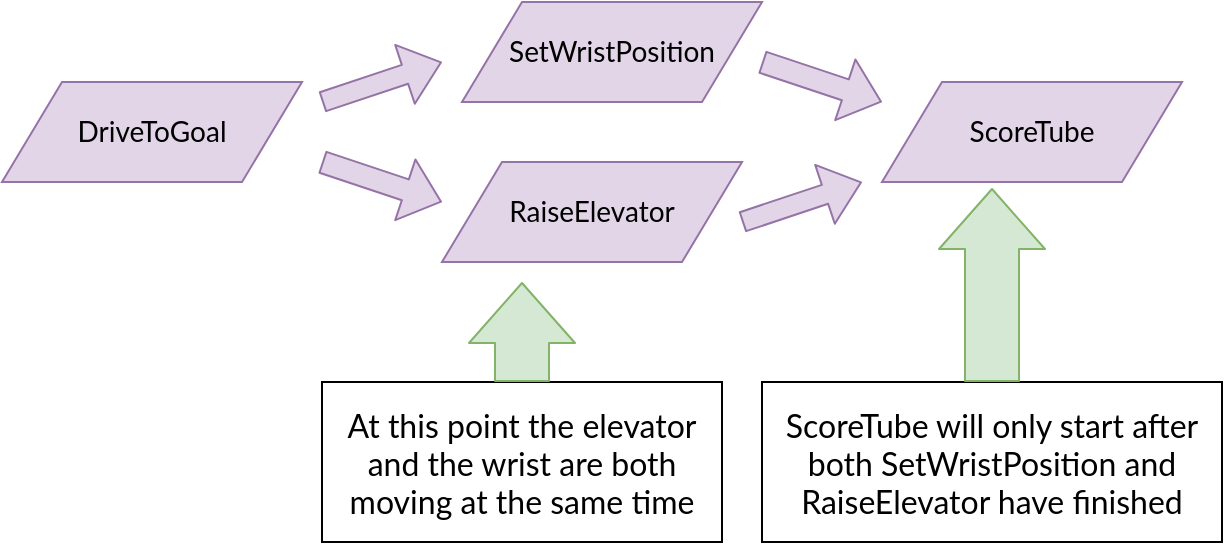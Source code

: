 <mxfile version="12.9.13" type="device"><diagram id="C5RBs43oDa-KdzZeNtuy" name="Page-1"><mxGraphModel dx="905" dy="680" grid="1" gridSize="10" guides="1" tooltips="1" connect="1" arrows="1" fold="1" page="1" pageScale="1" pageWidth="827" pageHeight="1169" math="0" shadow="0" extFonts="Lato^https://fonts.googleapis.com/css?family=Lato"><root><mxCell id="WIyWlLk6GJQsqaUBKTNV-0"/><mxCell id="WIyWlLk6GJQsqaUBKTNV-1" parent="WIyWlLk6GJQsqaUBKTNV-0"/><mxCell id="_TY6fTNdU7JHXenxAF3W-2" value="DriveToGoal" style="shape=parallelogram;perimeter=parallelogramPerimeter;whiteSpace=wrap;html=1;fillColor=#e1d5e7;strokeColor=#9673a6;fontFamily=Lato;fontSize=14;" parent="WIyWlLk6GJQsqaUBKTNV-1" vertex="1"><mxGeometry x="80" y="310" width="150" height="50" as="geometry"/></mxCell><mxCell id="_TY6fTNdU7JHXenxAF3W-5" value="RaiseElevator" style="shape=parallelogram;perimeter=parallelogramPerimeter;whiteSpace=wrap;html=1;fillColor=#e1d5e7;strokeColor=#9673a6;fontFamily=Lato;fontSize=14;" parent="WIyWlLk6GJQsqaUBKTNV-1" vertex="1"><mxGeometry x="300" y="350" width="150" height="50" as="geometry"/></mxCell><mxCell id="_TY6fTNdU7JHXenxAF3W-7" value="ScoreTube" style="shape=parallelogram;perimeter=parallelogramPerimeter;whiteSpace=wrap;html=1;fillColor=#e1d5e7;strokeColor=#9673a6;fontFamily=Lato;fontSize=14;" parent="WIyWlLk6GJQsqaUBKTNV-1" vertex="1"><mxGeometry x="520" y="310" width="150" height="50" as="geometry"/></mxCell><mxCell id="_TY6fTNdU7JHXenxAF3W-10" value="SetWristPosition" style="shape=parallelogram;perimeter=parallelogramPerimeter;whiteSpace=wrap;html=1;fillColor=#e1d5e7;strokeColor=#9673a6;fontFamily=Lato;fontSize=14;" parent="WIyWlLk6GJQsqaUBKTNV-1" vertex="1"><mxGeometry x="310" y="270" width="150" height="50" as="geometry"/></mxCell><mxCell id="_TY6fTNdU7JHXenxAF3W-16" value="" style="shape=flexArrow;endArrow=classic;html=1;width=11;endSize=5.94;fillColor=#e1d5e7;strokeColor=#9673a6;" parent="WIyWlLk6GJQsqaUBKTNV-1" edge="1"><mxGeometry width="50" height="50" relative="1" as="geometry"><mxPoint x="240" y="350" as="sourcePoint"/><mxPoint x="300" y="370" as="targetPoint"/><Array as="points"/></mxGeometry></mxCell><mxCell id="_TY6fTNdU7JHXenxAF3W-17" value="" style="shape=flexArrow;endArrow=classic;html=1;fillColor=#e1d5e7;strokeColor=#9673a6;" parent="WIyWlLk6GJQsqaUBKTNV-1" edge="1"><mxGeometry width="50" height="50" relative="1" as="geometry"><mxPoint x="240" y="320" as="sourcePoint"/><mxPoint x="300" y="300" as="targetPoint"/></mxGeometry></mxCell><mxCell id="_TY6fTNdU7JHXenxAF3W-19" value="" style="shape=flexArrow;endArrow=classic;html=1;fillColor=#e1d5e7;strokeColor=#9673a6;" parent="WIyWlLk6GJQsqaUBKTNV-1" edge="1"><mxGeometry width="50" height="50" relative="1" as="geometry"><mxPoint x="450" y="380" as="sourcePoint"/><mxPoint x="510" y="360" as="targetPoint"/></mxGeometry></mxCell><mxCell id="_TY6fTNdU7JHXenxAF3W-20" value="" style="shape=flexArrow;endArrow=classic;html=1;width=11;endSize=5.94;fillColor=#e1d5e7;strokeColor=#9673a6;" parent="WIyWlLk6GJQsqaUBKTNV-1" edge="1"><mxGeometry width="50" height="50" relative="1" as="geometry"><mxPoint x="460" y="300" as="sourcePoint"/><mxPoint x="520" y="320" as="targetPoint"/><Array as="points"/></mxGeometry></mxCell><mxCell id="_TY6fTNdU7JHXenxAF3W-21" value="At this point the elevator and the wrist are both moving at the same time" style="text;html=1;strokeColor=#000000;fillColor=none;align=center;verticalAlign=middle;whiteSpace=wrap;rounded=0;fontFamily=Lato;FType=g;fontSize=16;" parent="WIyWlLk6GJQsqaUBKTNV-1" vertex="1"><mxGeometry x="240" y="460" width="200" height="80" as="geometry"/></mxCell><mxCell id="_TY6fTNdU7JHXenxAF3W-23" value="" style="shape=flexArrow;endArrow=classic;html=1;fontFamily=Lato;fontSize=16;endWidth=25;endSize=9.67;width=27;fillColor=#d5e8d4;strokeColor=#82b366;" parent="WIyWlLk6GJQsqaUBKTNV-1" edge="1"><mxGeometry width="50" height="50" relative="1" as="geometry"><mxPoint x="340" y="460" as="sourcePoint"/><mxPoint x="340" y="410" as="targetPoint"/><Array as="points"/></mxGeometry></mxCell><mxCell id="_TY6fTNdU7JHXenxAF3W-24" value="ScoreTube will only start after both SetWristPosition and RaiseElevator have finished" style="text;html=1;strokeColor=#000000;fillColor=none;align=center;verticalAlign=middle;whiteSpace=wrap;rounded=0;fontFamily=Lato;FType=g;fontSize=16;" parent="WIyWlLk6GJQsqaUBKTNV-1" vertex="1"><mxGeometry x="460" y="460" width="230" height="80" as="geometry"/></mxCell><mxCell id="_TY6fTNdU7JHXenxAF3W-25" value="" style="shape=flexArrow;endArrow=classic;html=1;fontFamily=Lato;fontSize=16;exitX=0.5;exitY=0;exitDx=0;exitDy=0;endWidth=25;endSize=9.67;width=27;fillColor=#d5e8d4;strokeColor=#82b366;" parent="WIyWlLk6GJQsqaUBKTNV-1" source="_TY6fTNdU7JHXenxAF3W-24" edge="1"><mxGeometry width="50" height="50" relative="1" as="geometry"><mxPoint x="570" y="440" as="sourcePoint"/><mxPoint x="575" y="363" as="targetPoint"/><Array as="points"/></mxGeometry></mxCell></root></mxGraphModel></diagram></mxfile>